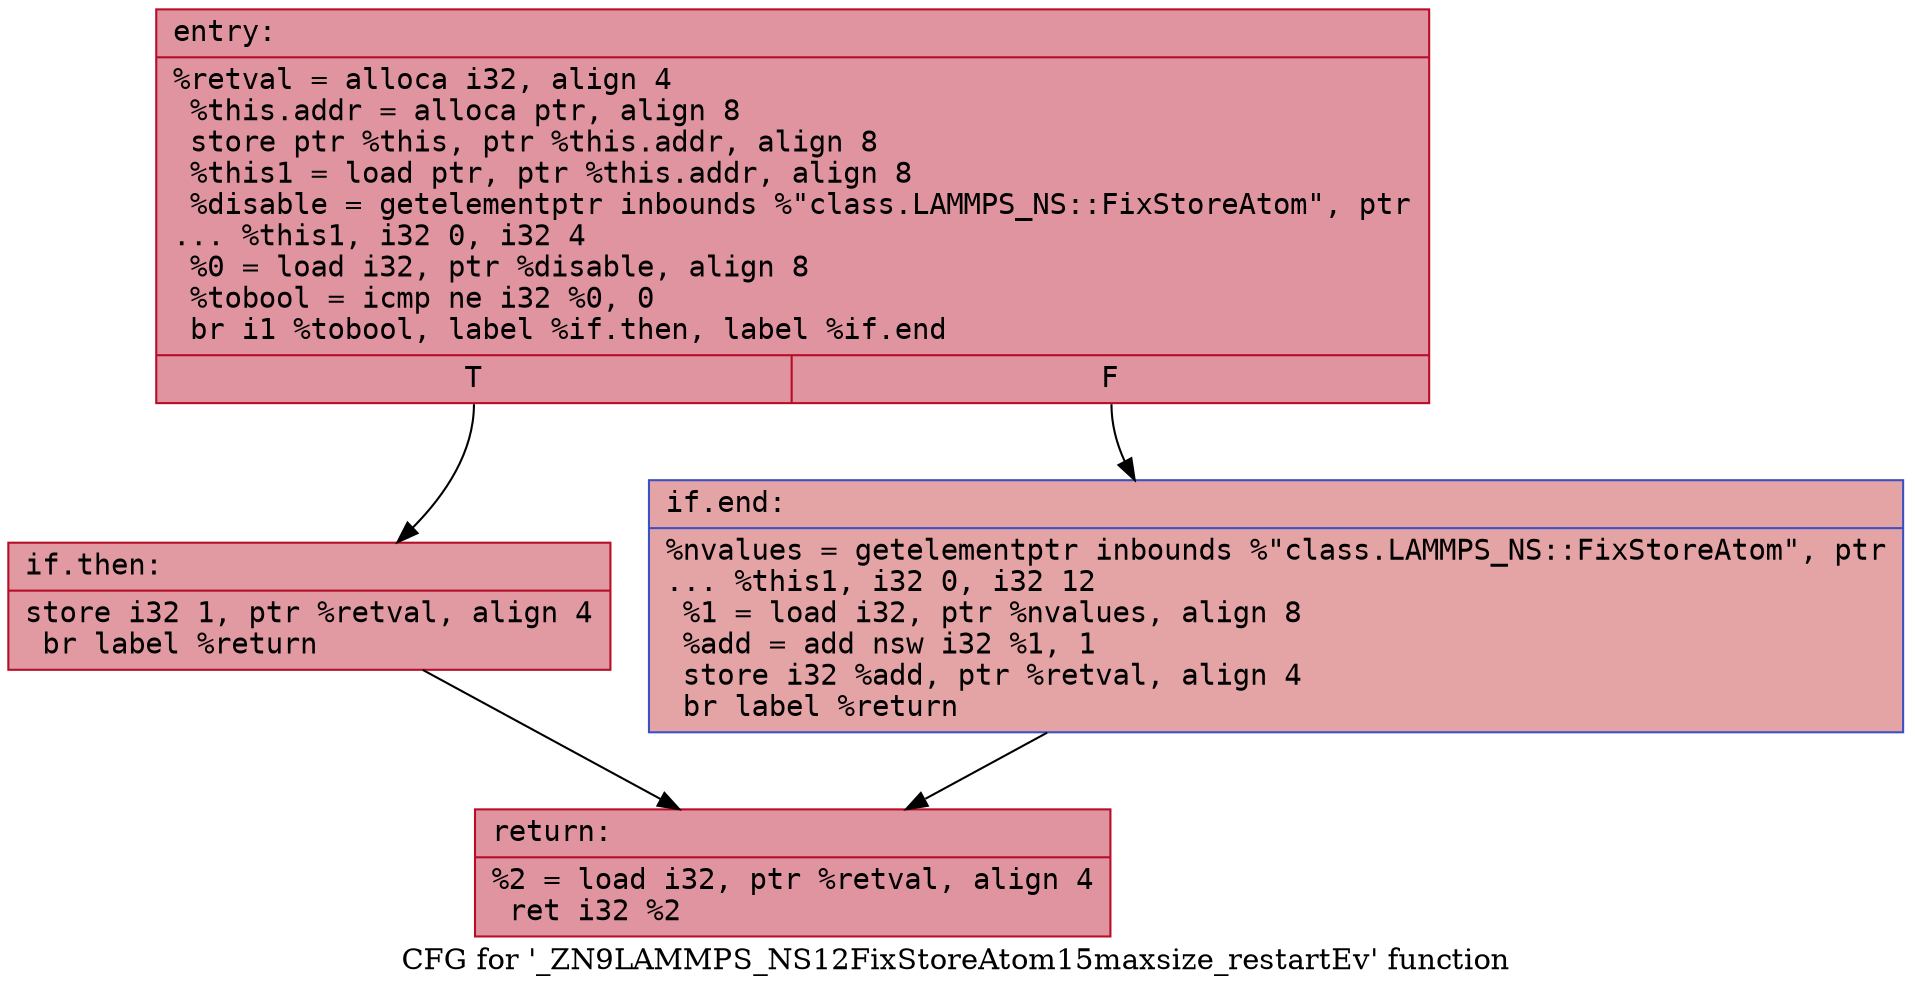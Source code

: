 digraph "CFG for '_ZN9LAMMPS_NS12FixStoreAtom15maxsize_restartEv' function" {
	label="CFG for '_ZN9LAMMPS_NS12FixStoreAtom15maxsize_restartEv' function";

	Node0x555d650ac6c0 [shape=record,color="#b70d28ff", style=filled, fillcolor="#b70d2870" fontname="Courier",label="{entry:\l|  %retval = alloca i32, align 4\l  %this.addr = alloca ptr, align 8\l  store ptr %this, ptr %this.addr, align 8\l  %this1 = load ptr, ptr %this.addr, align 8\l  %disable = getelementptr inbounds %\"class.LAMMPS_NS::FixStoreAtom\", ptr\l... %this1, i32 0, i32 4\l  %0 = load i32, ptr %disable, align 8\l  %tobool = icmp ne i32 %0, 0\l  br i1 %tobool, label %if.then, label %if.end\l|{<s0>T|<s1>F}}"];
	Node0x555d650ac6c0:s0 -> Node0x555d6511cb40[tooltip="entry -> if.then\nProbability 62.50%" ];
	Node0x555d650ac6c0:s1 -> Node0x555d6511cbb0[tooltip="entry -> if.end\nProbability 37.50%" ];
	Node0x555d6511cb40 [shape=record,color="#b70d28ff", style=filled, fillcolor="#bb1b2c70" fontname="Courier",label="{if.then:\l|  store i32 1, ptr %retval, align 4\l  br label %return\l}"];
	Node0x555d6511cb40 -> Node0x555d6511cd70[tooltip="if.then -> return\nProbability 100.00%" ];
	Node0x555d6511cbb0 [shape=record,color="#3d50c3ff", style=filled, fillcolor="#c32e3170" fontname="Courier",label="{if.end:\l|  %nvalues = getelementptr inbounds %\"class.LAMMPS_NS::FixStoreAtom\", ptr\l... %this1, i32 0, i32 12\l  %1 = load i32, ptr %nvalues, align 8\l  %add = add nsw i32 %1, 1\l  store i32 %add, ptr %retval, align 4\l  br label %return\l}"];
	Node0x555d6511cbb0 -> Node0x555d6511cd70[tooltip="if.end -> return\nProbability 100.00%" ];
	Node0x555d6511cd70 [shape=record,color="#b70d28ff", style=filled, fillcolor="#b70d2870" fontname="Courier",label="{return:\l|  %2 = load i32, ptr %retval, align 4\l  ret i32 %2\l}"];
}

